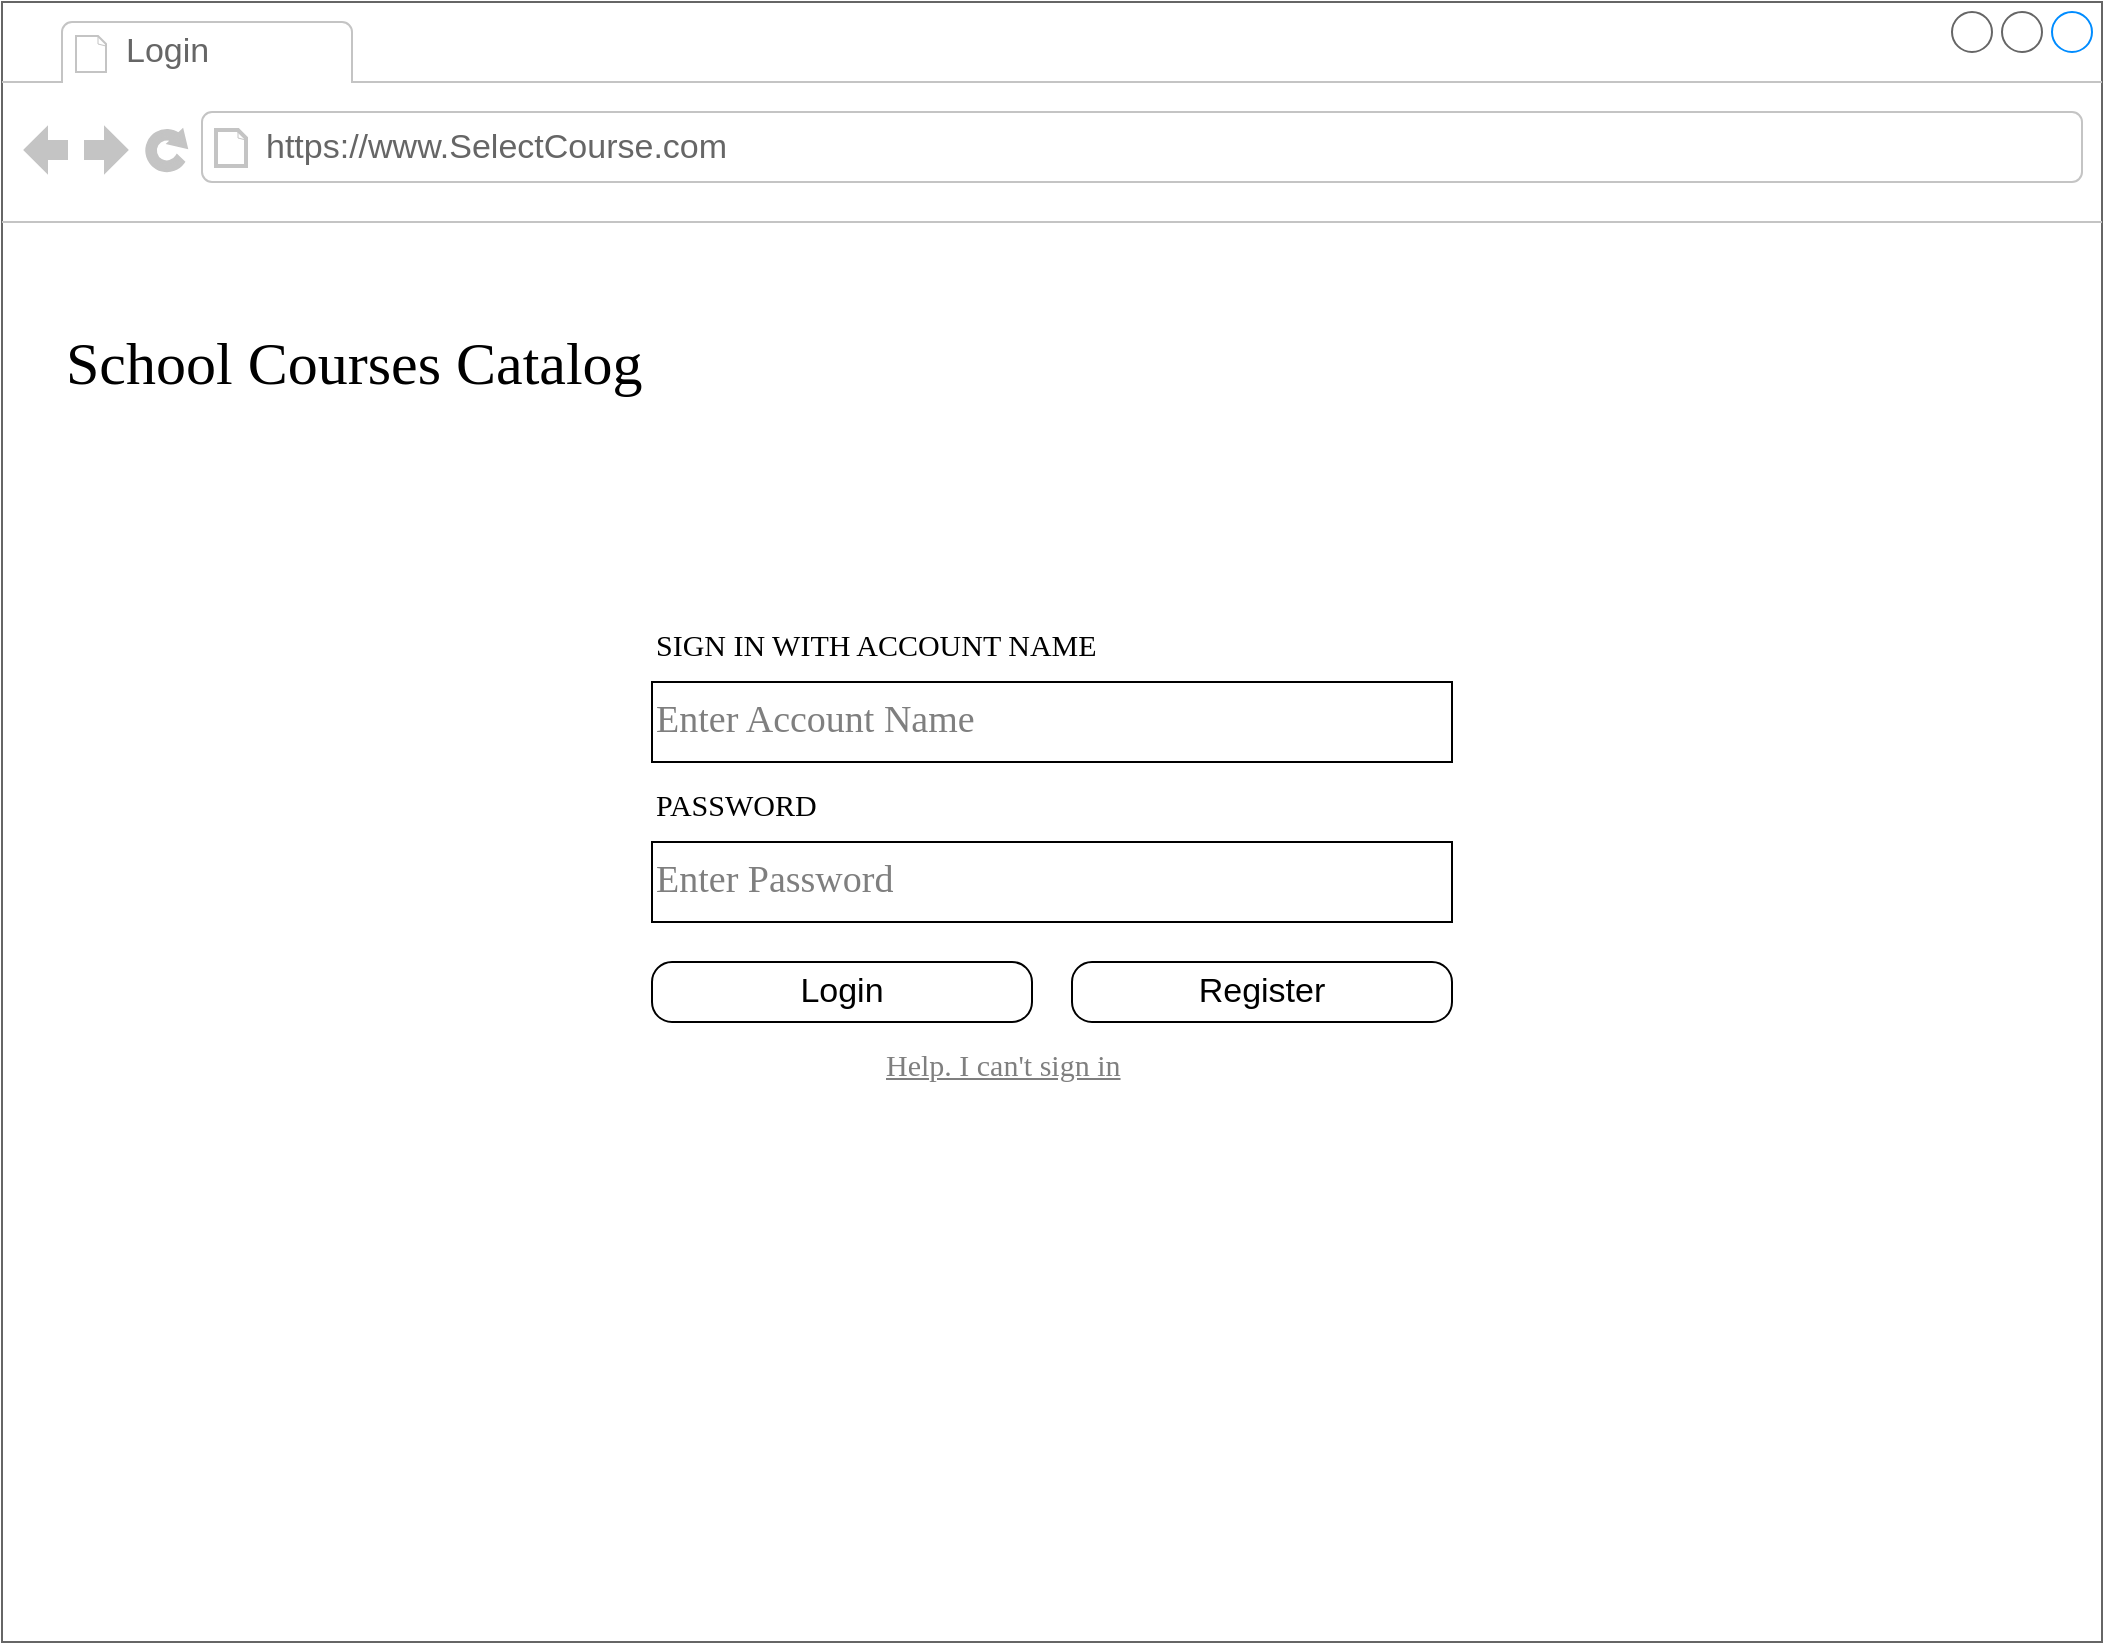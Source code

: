 <mxfile version="17.2.4" type="device"><diagram name="Page-1" id="2cc2dc42-3aac-f2a9-1cec-7a8b7cbee084"><mxGraphModel dx="1763" dy="928" grid="1" gridSize="10" guides="1" tooltips="1" connect="1" arrows="1" fold="1" page="1" pageScale="1" pageWidth="1100" pageHeight="850" background="#ffffff" math="0" shadow="0"><root><mxCell id="0"/><mxCell id="1" parent="0"/><mxCell id="7026571954dc6520-1" value="" style="strokeWidth=1;shadow=0;dashed=0;align=center;html=1;shape=mxgraph.mockup.containers.browserWindow;rSize=0;strokeColor=#666666;mainText=,;recursiveResize=0;rounded=0;labelBackgroundColor=none;fontFamily=Verdana;fontSize=12" parent="1" vertex="1"><mxGeometry x="80" y="30" width="1050" height="820" as="geometry"/></mxCell><mxCell id="7026571954dc6520-2" value="Login" style="strokeWidth=1;shadow=0;dashed=0;align=center;html=1;shape=mxgraph.mockup.containers.anchor;fontSize=17;fontColor=#666666;align=left;" parent="7026571954dc6520-1" vertex="1"><mxGeometry x="60" y="12" width="110" height="26" as="geometry"/></mxCell><mxCell id="7026571954dc6520-3" value="https://www.SelectCourse.com" style="strokeWidth=1;shadow=0;dashed=0;align=center;html=1;shape=mxgraph.mockup.containers.anchor;rSize=0;fontSize=17;fontColor=#666666;align=left;" parent="7026571954dc6520-1" vertex="1"><mxGeometry x="130" y="60" width="250" height="26" as="geometry"/></mxCell><mxCell id="7026571954dc6520-4" value="School Courses Catalog" style="text;html=1;points=[];align=left;verticalAlign=top;spacingTop=-4;fontSize=30;fontFamily=Verdana" parent="7026571954dc6520-1" vertex="1"><mxGeometry x="30" y="160" width="340" height="50" as="geometry"/></mxCell><mxCell id="7026571954dc6520-6" value="&lt;div style=&quot;font-size: 19px ; line-height: 1.7&quot; align=&quot;center&quot;&gt;&lt;font style=&quot;font-size: 19px&quot; color=&quot;#7F7F7F&quot;&gt;Enter Account Name&lt;br&gt;&lt;/font&gt;&lt;/div&gt;&lt;div style=&quot;font-size: 19px&quot;&gt;&lt;font style=&quot;font-size: 19px&quot; color=&quot;#7F7F7F&quot;&gt;&lt;br&gt;&lt;/font&gt;&lt;/div&gt;" style="text;html=1;points=[];align=left;verticalAlign=top;spacingTop=-4;fontSize=15;fontFamily=Verdana;rounded=0;strokeColor=default;" parent="7026571954dc6520-1" vertex="1"><mxGeometry x="325" y="340" width="400" height="40" as="geometry"/></mxCell><mxCell id="7026571954dc6520-8" value="&lt;font color=&quot;#7F7F7F&quot;&gt;&lt;u&gt;Help. I can't sign in&lt;/u&gt;&lt;br&gt;&lt;/font&gt;" style="text;html=1;points=[];align=left;verticalAlign=top;spacingTop=-4;fontSize=15;fontFamily=Verdana;strokeColor=none;fillColor=none;dashed=1;" parent="7026571954dc6520-1" vertex="1"><mxGeometry x="440" y="520" width="170" height="30" as="geometry"/></mxCell><mxCell id="7026571954dc6520-18" value="Login" style="strokeWidth=1;shadow=0;dashed=0;align=center;html=1;shape=mxgraph.mockup.buttons.button;mainText=;buttonStyle=round;fontSize=17;fontStyle=0;whiteSpace=wrap;rounded=0;labelBackgroundColor=none;" parent="7026571954dc6520-1" vertex="1"><mxGeometry x="325" y="480" width="190" height="30" as="geometry"/></mxCell><mxCell id="7026571954dc6520-19" value="Register" style="strokeWidth=1;shadow=0;dashed=0;align=center;html=1;shape=mxgraph.mockup.buttons.button;mainText=;buttonStyle=round;fontSize=17;fontStyle=0;whiteSpace=wrap;rounded=0;labelBackgroundColor=none;" parent="7026571954dc6520-1" vertex="1"><mxGeometry x="535" y="480" width="190" height="30" as="geometry"/></mxCell><mxCell id="bTOFkVQ0EE5fSqLf5m1u-1" value="&lt;div style=&quot;font-size: 19px ; line-height: 1.7&quot; align=&quot;center&quot;&gt;&lt;font style=&quot;font-size: 19px&quot; color=&quot;#7F7F7F&quot;&gt;Enter Password&lt;/font&gt;&lt;/div&gt;&lt;div style=&quot;font-size: 19px&quot;&gt;&lt;font style=&quot;font-size: 19px&quot; color=&quot;#7F7F7F&quot;&gt;&lt;br&gt;&lt;/font&gt;&lt;/div&gt;" style="text;html=1;points=[];align=left;verticalAlign=top;spacingTop=-4;fontSize=15;fontFamily=Verdana;rounded=0;strokeColor=default;" parent="7026571954dc6520-1" vertex="1"><mxGeometry x="325" y="420" width="400" height="40" as="geometry"/></mxCell><mxCell id="bTOFkVQ0EE5fSqLf5m1u-3" value="SIGN IN WITH ACCOUNT NAME" style="text;html=1;points=[];align=left;verticalAlign=top;spacingTop=-4;fontSize=15;fontFamily=Verdana" parent="7026571954dc6520-1" vertex="1"><mxGeometry x="325" y="310" width="170" height="30" as="geometry"/></mxCell><mxCell id="bTOFkVQ0EE5fSqLf5m1u-4" value="PASSWORD" style="text;html=1;points=[];align=left;verticalAlign=top;spacingTop=-4;fontSize=15;fontFamily=Verdana" parent="7026571954dc6520-1" vertex="1"><mxGeometry x="325" y="390" width="170" height="30" as="geometry"/></mxCell></root></mxGraphModel></diagram></mxfile>
